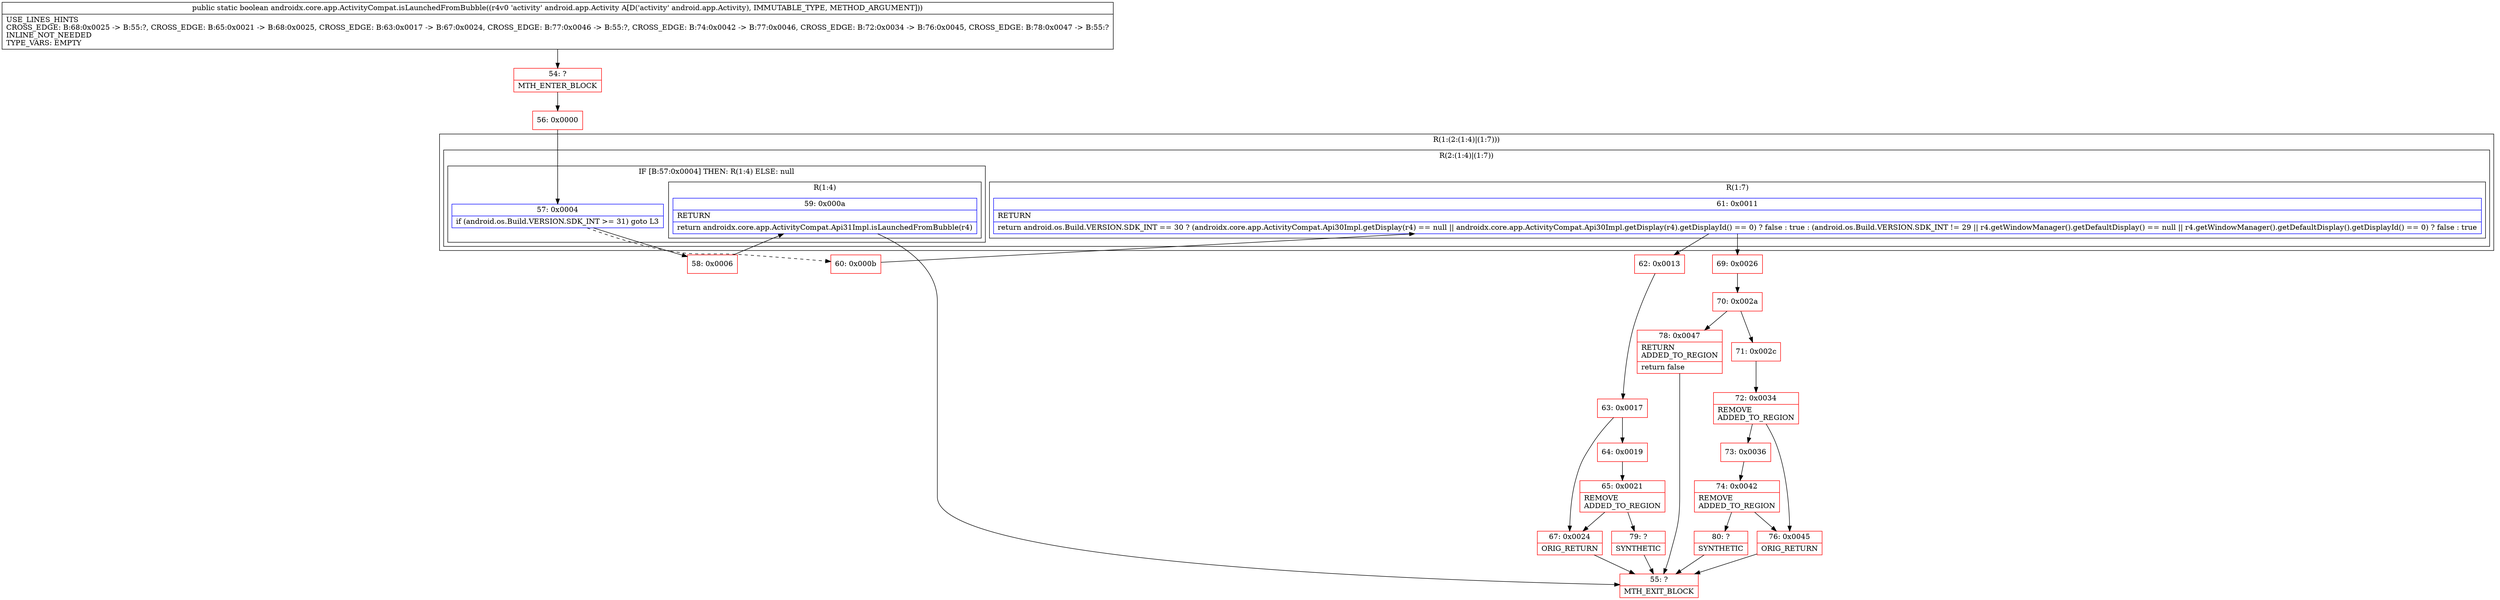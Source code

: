 digraph "CFG forandroidx.core.app.ActivityCompat.isLaunchedFromBubble(Landroid\/app\/Activity;)Z" {
subgraph cluster_Region_1989459677 {
label = "R(1:(2:(1:4)|(1:7)))";
node [shape=record,color=blue];
subgraph cluster_Region_1460897445 {
label = "R(2:(1:4)|(1:7))";
node [shape=record,color=blue];
subgraph cluster_IfRegion_1484185004 {
label = "IF [B:57:0x0004] THEN: R(1:4) ELSE: null";
node [shape=record,color=blue];
Node_57 [shape=record,label="{57\:\ 0x0004|if (android.os.Build.VERSION.SDK_INT \>= 31) goto L3\l}"];
subgraph cluster_Region_673040305 {
label = "R(1:4)";
node [shape=record,color=blue];
Node_59 [shape=record,label="{59\:\ 0x000a|RETURN\l|return androidx.core.app.ActivityCompat.Api31Impl.isLaunchedFromBubble(r4)\l}"];
}
}
subgraph cluster_Region_2074932793 {
label = "R(1:7)";
node [shape=record,color=blue];
Node_61 [shape=record,label="{61\:\ 0x0011|RETURN\l|return android.os.Build.VERSION.SDK_INT == 30 ? (androidx.core.app.ActivityCompat.Api30Impl.getDisplay(r4) == null \|\| androidx.core.app.ActivityCompat.Api30Impl.getDisplay(r4).getDisplayId() == 0) ? false : true : (android.os.Build.VERSION.SDK_INT != 29 \|\| r4.getWindowManager().getDefaultDisplay() == null \|\| r4.getWindowManager().getDefaultDisplay().getDisplayId() == 0) ? false : true\l}"];
}
}
}
Node_54 [shape=record,color=red,label="{54\:\ ?|MTH_ENTER_BLOCK\l}"];
Node_56 [shape=record,color=red,label="{56\:\ 0x0000}"];
Node_58 [shape=record,color=red,label="{58\:\ 0x0006}"];
Node_55 [shape=record,color=red,label="{55\:\ ?|MTH_EXIT_BLOCK\l}"];
Node_60 [shape=record,color=red,label="{60\:\ 0x000b}"];
Node_62 [shape=record,color=red,label="{62\:\ 0x0013}"];
Node_63 [shape=record,color=red,label="{63\:\ 0x0017}"];
Node_64 [shape=record,color=red,label="{64\:\ 0x0019}"];
Node_65 [shape=record,color=red,label="{65\:\ 0x0021|REMOVE\lADDED_TO_REGION\l}"];
Node_79 [shape=record,color=red,label="{79\:\ ?|SYNTHETIC\l}"];
Node_67 [shape=record,color=red,label="{67\:\ 0x0024|ORIG_RETURN\l}"];
Node_69 [shape=record,color=red,label="{69\:\ 0x0026}"];
Node_70 [shape=record,color=red,label="{70\:\ 0x002a}"];
Node_71 [shape=record,color=red,label="{71\:\ 0x002c}"];
Node_72 [shape=record,color=red,label="{72\:\ 0x0034|REMOVE\lADDED_TO_REGION\l}"];
Node_73 [shape=record,color=red,label="{73\:\ 0x0036}"];
Node_74 [shape=record,color=red,label="{74\:\ 0x0042|REMOVE\lADDED_TO_REGION\l}"];
Node_80 [shape=record,color=red,label="{80\:\ ?|SYNTHETIC\l}"];
Node_76 [shape=record,color=red,label="{76\:\ 0x0045|ORIG_RETURN\l}"];
Node_78 [shape=record,color=red,label="{78\:\ 0x0047|RETURN\lADDED_TO_REGION\l|return false\l}"];
MethodNode[shape=record,label="{public static boolean androidx.core.app.ActivityCompat.isLaunchedFromBubble((r4v0 'activity' android.app.Activity A[D('activity' android.app.Activity), IMMUTABLE_TYPE, METHOD_ARGUMENT]))  | USE_LINES_HINTS\lCROSS_EDGE: B:68:0x0025 \-\> B:55:?, CROSS_EDGE: B:65:0x0021 \-\> B:68:0x0025, CROSS_EDGE: B:63:0x0017 \-\> B:67:0x0024, CROSS_EDGE: B:77:0x0046 \-\> B:55:?, CROSS_EDGE: B:74:0x0042 \-\> B:77:0x0046, CROSS_EDGE: B:72:0x0034 \-\> B:76:0x0045, CROSS_EDGE: B:78:0x0047 \-\> B:55:?\lINLINE_NOT_NEEDED\lTYPE_VARS: EMPTY\l}"];
MethodNode -> Node_54;Node_57 -> Node_58;
Node_57 -> Node_60[style=dashed];
Node_59 -> Node_55;
Node_61 -> Node_62;
Node_61 -> Node_69;
Node_54 -> Node_56;
Node_56 -> Node_57;
Node_58 -> Node_59;
Node_60 -> Node_61;
Node_62 -> Node_63;
Node_63 -> Node_64;
Node_63 -> Node_67;
Node_64 -> Node_65;
Node_65 -> Node_67;
Node_65 -> Node_79;
Node_79 -> Node_55;
Node_67 -> Node_55;
Node_69 -> Node_70;
Node_70 -> Node_71;
Node_70 -> Node_78;
Node_71 -> Node_72;
Node_72 -> Node_73;
Node_72 -> Node_76;
Node_73 -> Node_74;
Node_74 -> Node_76;
Node_74 -> Node_80;
Node_80 -> Node_55;
Node_76 -> Node_55;
Node_78 -> Node_55;
}

